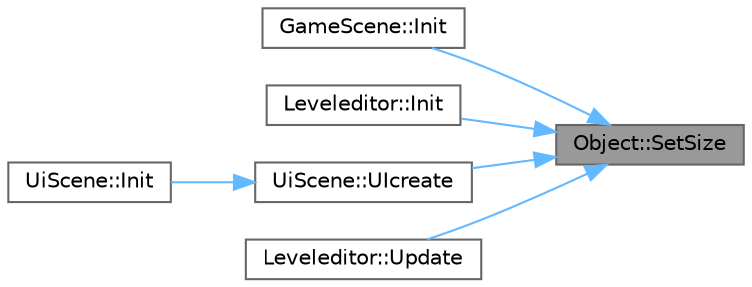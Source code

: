 digraph "Object::SetSize"
{
 // LATEX_PDF_SIZE
  bgcolor="transparent";
  edge [fontname=Helvetica,fontsize=10,labelfontname=Helvetica,labelfontsize=10];
  node [fontname=Helvetica,fontsize=10,shape=box,height=0.2,width=0.4];
  rankdir="RL";
  Node1 [id="Node000001",label="Object::SetSize",height=0.2,width=0.4,color="gray40", fillcolor="grey60", style="filled", fontcolor="black",tooltip=" "];
  Node1 -> Node2 [id="edge1_Node000001_Node000002",dir="back",color="steelblue1",style="solid",tooltip=" "];
  Node2 [id="Node000002",label="GameScene::Init",height=0.2,width=0.4,color="grey40", fillcolor="white", style="filled",URL="$class_game_scene.html#a2506f3698b99e0773c1db8f44976aff9",tooltip=" "];
  Node1 -> Node3 [id="edge2_Node000001_Node000003",dir="back",color="steelblue1",style="solid",tooltip=" "];
  Node3 [id="Node000003",label="Leveleditor::Init",height=0.2,width=0.4,color="grey40", fillcolor="white", style="filled",URL="$class_leveleditor.html#ae294be5782995d780981bdb465e545a1",tooltip=" "];
  Node1 -> Node4 [id="edge3_Node000001_Node000004",dir="back",color="steelblue1",style="solid",tooltip=" "];
  Node4 [id="Node000004",label="UiScene::UIcreate",height=0.2,width=0.4,color="grey40", fillcolor="white", style="filled",URL="$class_ui_scene.html#a7108075ba0c916df3cc1c2a753f8aac2",tooltip=" "];
  Node4 -> Node5 [id="edge4_Node000004_Node000005",dir="back",color="steelblue1",style="solid",tooltip=" "];
  Node5 [id="Node000005",label="UiScene::Init",height=0.2,width=0.4,color="grey40", fillcolor="white", style="filled",URL="$class_ui_scene.html#a557d51063eb9cd3b868d4f6431ca11cf",tooltip=" "];
  Node1 -> Node6 [id="edge5_Node000001_Node000006",dir="back",color="steelblue1",style="solid",tooltip=" "];
  Node6 [id="Node000006",label="Leveleditor::Update",height=0.2,width=0.4,color="grey40", fillcolor="white", style="filled",URL="$class_leveleditor.html#a56c6a6c89ff9e5bacbef383f593e30d4",tooltip=" "];
}
